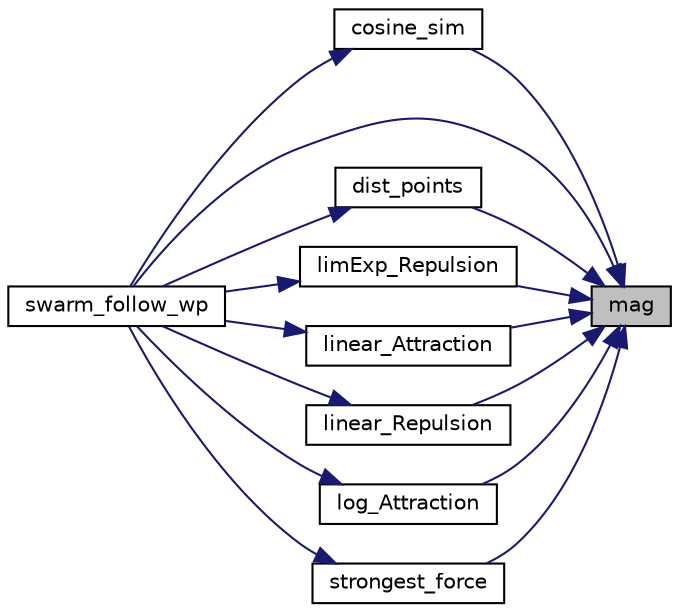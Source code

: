 digraph "mag"
{
 // LATEX_PDF_SIZE
  edge [fontname="Helvetica",fontsize="10",labelfontname="Helvetica",labelfontsize="10"];
  node [fontname="Helvetica",fontsize="10",shape=record];
  rankdir="RL";
  Node1 [label="mag",height=0.2,width=0.4,color="black", fillcolor="grey75", style="filled", fontcolor="black",tooltip=" "];
  Node1 -> Node2 [dir="back",color="midnightblue",fontsize="10",style="solid",fontname="Helvetica"];
  Node2 [label="cosine_sim",height=0.2,width=0.4,color="black", fillcolor="white", style="filled",URL="$con_steer_8c.html#a7a8623c93fe2c6e5209c4684376c9169",tooltip=" "];
  Node2 -> Node3 [dir="back",color="midnightblue",fontsize="10",style="solid",fontname="Helvetica"];
  Node3 [label="swarm_follow_wp",height=0.2,width=0.4,color="black", fillcolor="white", style="filled",URL="$con_steer_8c.html#afeb382646a55be9088c5410da35969f8",tooltip=" "];
  Node1 -> Node4 [dir="back",color="midnightblue",fontsize="10",style="solid",fontname="Helvetica"];
  Node4 [label="dist_points",height=0.2,width=0.4,color="black", fillcolor="white", style="filled",URL="$con_steer_8c.html#a379bbfa252ce047afcccbab5d6da358f",tooltip=" "];
  Node4 -> Node3 [dir="back",color="midnightblue",fontsize="10",style="solid",fontname="Helvetica"];
  Node1 -> Node5 [dir="back",color="midnightblue",fontsize="10",style="solid",fontname="Helvetica"];
  Node5 [label="limExp_Repulsion",height=0.2,width=0.4,color="black", fillcolor="white", style="filled",URL="$con_steer_8c.html#abd5065bfc86dd38f059c62cd63eeafe6",tooltip=" "];
  Node5 -> Node3 [dir="back",color="midnightblue",fontsize="10",style="solid",fontname="Helvetica"];
  Node1 -> Node6 [dir="back",color="midnightblue",fontsize="10",style="solid",fontname="Helvetica"];
  Node6 [label="linear_Attraction",height=0.2,width=0.4,color="black", fillcolor="white", style="filled",URL="$con_steer_8c.html#aabd5546a9c4b0feb30c8e8583ab29cf4",tooltip=" "];
  Node6 -> Node3 [dir="back",color="midnightblue",fontsize="10",style="solid",fontname="Helvetica"];
  Node1 -> Node7 [dir="back",color="midnightblue",fontsize="10",style="solid",fontname="Helvetica"];
  Node7 [label="linear_Repulsion",height=0.2,width=0.4,color="black", fillcolor="white", style="filled",URL="$con_steer_8c.html#ab3d9abf733ae16cc11cb707d99e9d7a7",tooltip=" "];
  Node7 -> Node3 [dir="back",color="midnightblue",fontsize="10",style="solid",fontname="Helvetica"];
  Node1 -> Node8 [dir="back",color="midnightblue",fontsize="10",style="solid",fontname="Helvetica"];
  Node8 [label="log_Attraction",height=0.2,width=0.4,color="black", fillcolor="white", style="filled",URL="$con_steer_8c.html#ab9d56d77ec8f660fffb0c58a2901ccd7",tooltip=" "];
  Node8 -> Node3 [dir="back",color="midnightblue",fontsize="10",style="solid",fontname="Helvetica"];
  Node1 -> Node9 [dir="back",color="midnightblue",fontsize="10",style="solid",fontname="Helvetica"];
  Node9 [label="strongest_force",height=0.2,width=0.4,color="black", fillcolor="white", style="filled",URL="$con_steer_8c.html#a09acb2a4b0ec68739db656d6aa0c5a94",tooltip=" "];
  Node9 -> Node3 [dir="back",color="midnightblue",fontsize="10",style="solid",fontname="Helvetica"];
  Node1 -> Node3 [dir="back",color="midnightblue",fontsize="10",style="solid",fontname="Helvetica"];
}
